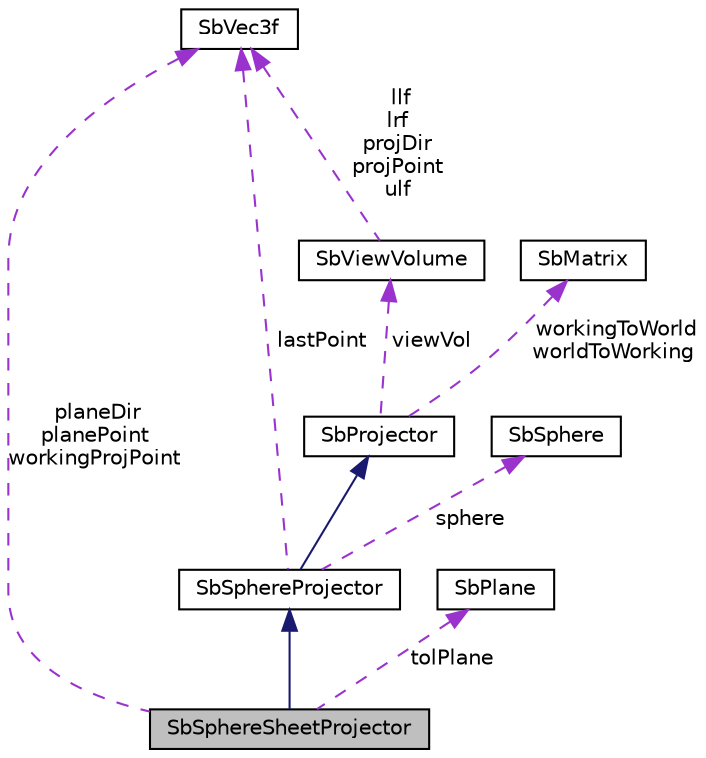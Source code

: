 digraph "SbSphereSheetProjector"
{
 // LATEX_PDF_SIZE
  edge [fontname="Helvetica",fontsize="10",labelfontname="Helvetica",labelfontsize="10"];
  node [fontname="Helvetica",fontsize="10",shape=record];
  Node1 [label="SbSphereSheetProjector",height=0.2,width=0.4,color="black", fillcolor="grey75", style="filled", fontcolor="black",tooltip="The SbSphereSheetProjector class projects 2D points to 3D points on a sheet covering a spherical shap..."];
  Node2 -> Node1 [dir="back",color="midnightblue",fontsize="10",style="solid",fontname="Helvetica"];
  Node2 [label="SbSphereProjector",height=0.2,width=0.4,color="black", fillcolor="white", style="filled",URL="$classSbSphereProjector.html",tooltip="The SbSphereProjector class is the abstract base class for mapping to spherical surfaces."];
  Node3 -> Node2 [dir="back",color="midnightblue",fontsize="10",style="solid",fontname="Helvetica"];
  Node3 [label="SbProjector",height=0.2,width=0.4,color="black", fillcolor="white", style="filled",URL="$classSbProjector.html",tooltip="The SbProjector class is the abstract base projector class."];
  Node4 -> Node3 [dir="back",color="darkorchid3",fontsize="10",style="dashed",label=" viewVol" ,fontname="Helvetica"];
  Node4 [label="SbViewVolume",height=0.2,width=0.4,color="black", fillcolor="white", style="filled",URL="$classSbViewVolume.html",tooltip="The SbViewVolume class is a viewing volume in 3D space."];
  Node5 -> Node4 [dir="back",color="darkorchid3",fontsize="10",style="dashed",label=" llf\nlrf\nprojDir\nprojPoint\nulf" ,fontname="Helvetica"];
  Node5 [label="SbVec3f",height=0.2,width=0.4,color="black", fillcolor="white", style="filled",URL="$classSbVec3f.html",tooltip="The SbVec3f class is a 3 dimensional vector with floating point coordinates."];
  Node6 -> Node3 [dir="back",color="darkorchid3",fontsize="10",style="dashed",label=" workingToWorld\nworldToWorking" ,fontname="Helvetica"];
  Node6 [label="SbMatrix",height=0.2,width=0.4,color="black", fillcolor="white", style="filled",URL="$classSbMatrix.html",tooltip="The SbMatrix class is a 4x4 dimensional representation of a matrix."];
  Node7 -> Node2 [dir="back",color="darkorchid3",fontsize="10",style="dashed",label=" sphere" ,fontname="Helvetica"];
  Node7 [label="SbSphere",height=0.2,width=0.4,color="black", fillcolor="white", style="filled",URL="$classSbSphere.html",tooltip="The SbSphere class is a representation of a sphere."];
  Node5 -> Node2 [dir="back",color="darkorchid3",fontsize="10",style="dashed",label=" lastPoint" ,fontname="Helvetica"];
  Node8 -> Node1 [dir="back",color="darkorchid3",fontsize="10",style="dashed",label=" tolPlane" ,fontname="Helvetica"];
  Node8 [label="SbPlane",height=0.2,width=0.4,color="black", fillcolor="white", style="filled",URL="$classSbPlane.html",tooltip="The SbPlane class represents a plane in 3D space."];
  Node5 -> Node1 [dir="back",color="darkorchid3",fontsize="10",style="dashed",label=" planeDir\nplanePoint\nworkingProjPoint" ,fontname="Helvetica"];
}
